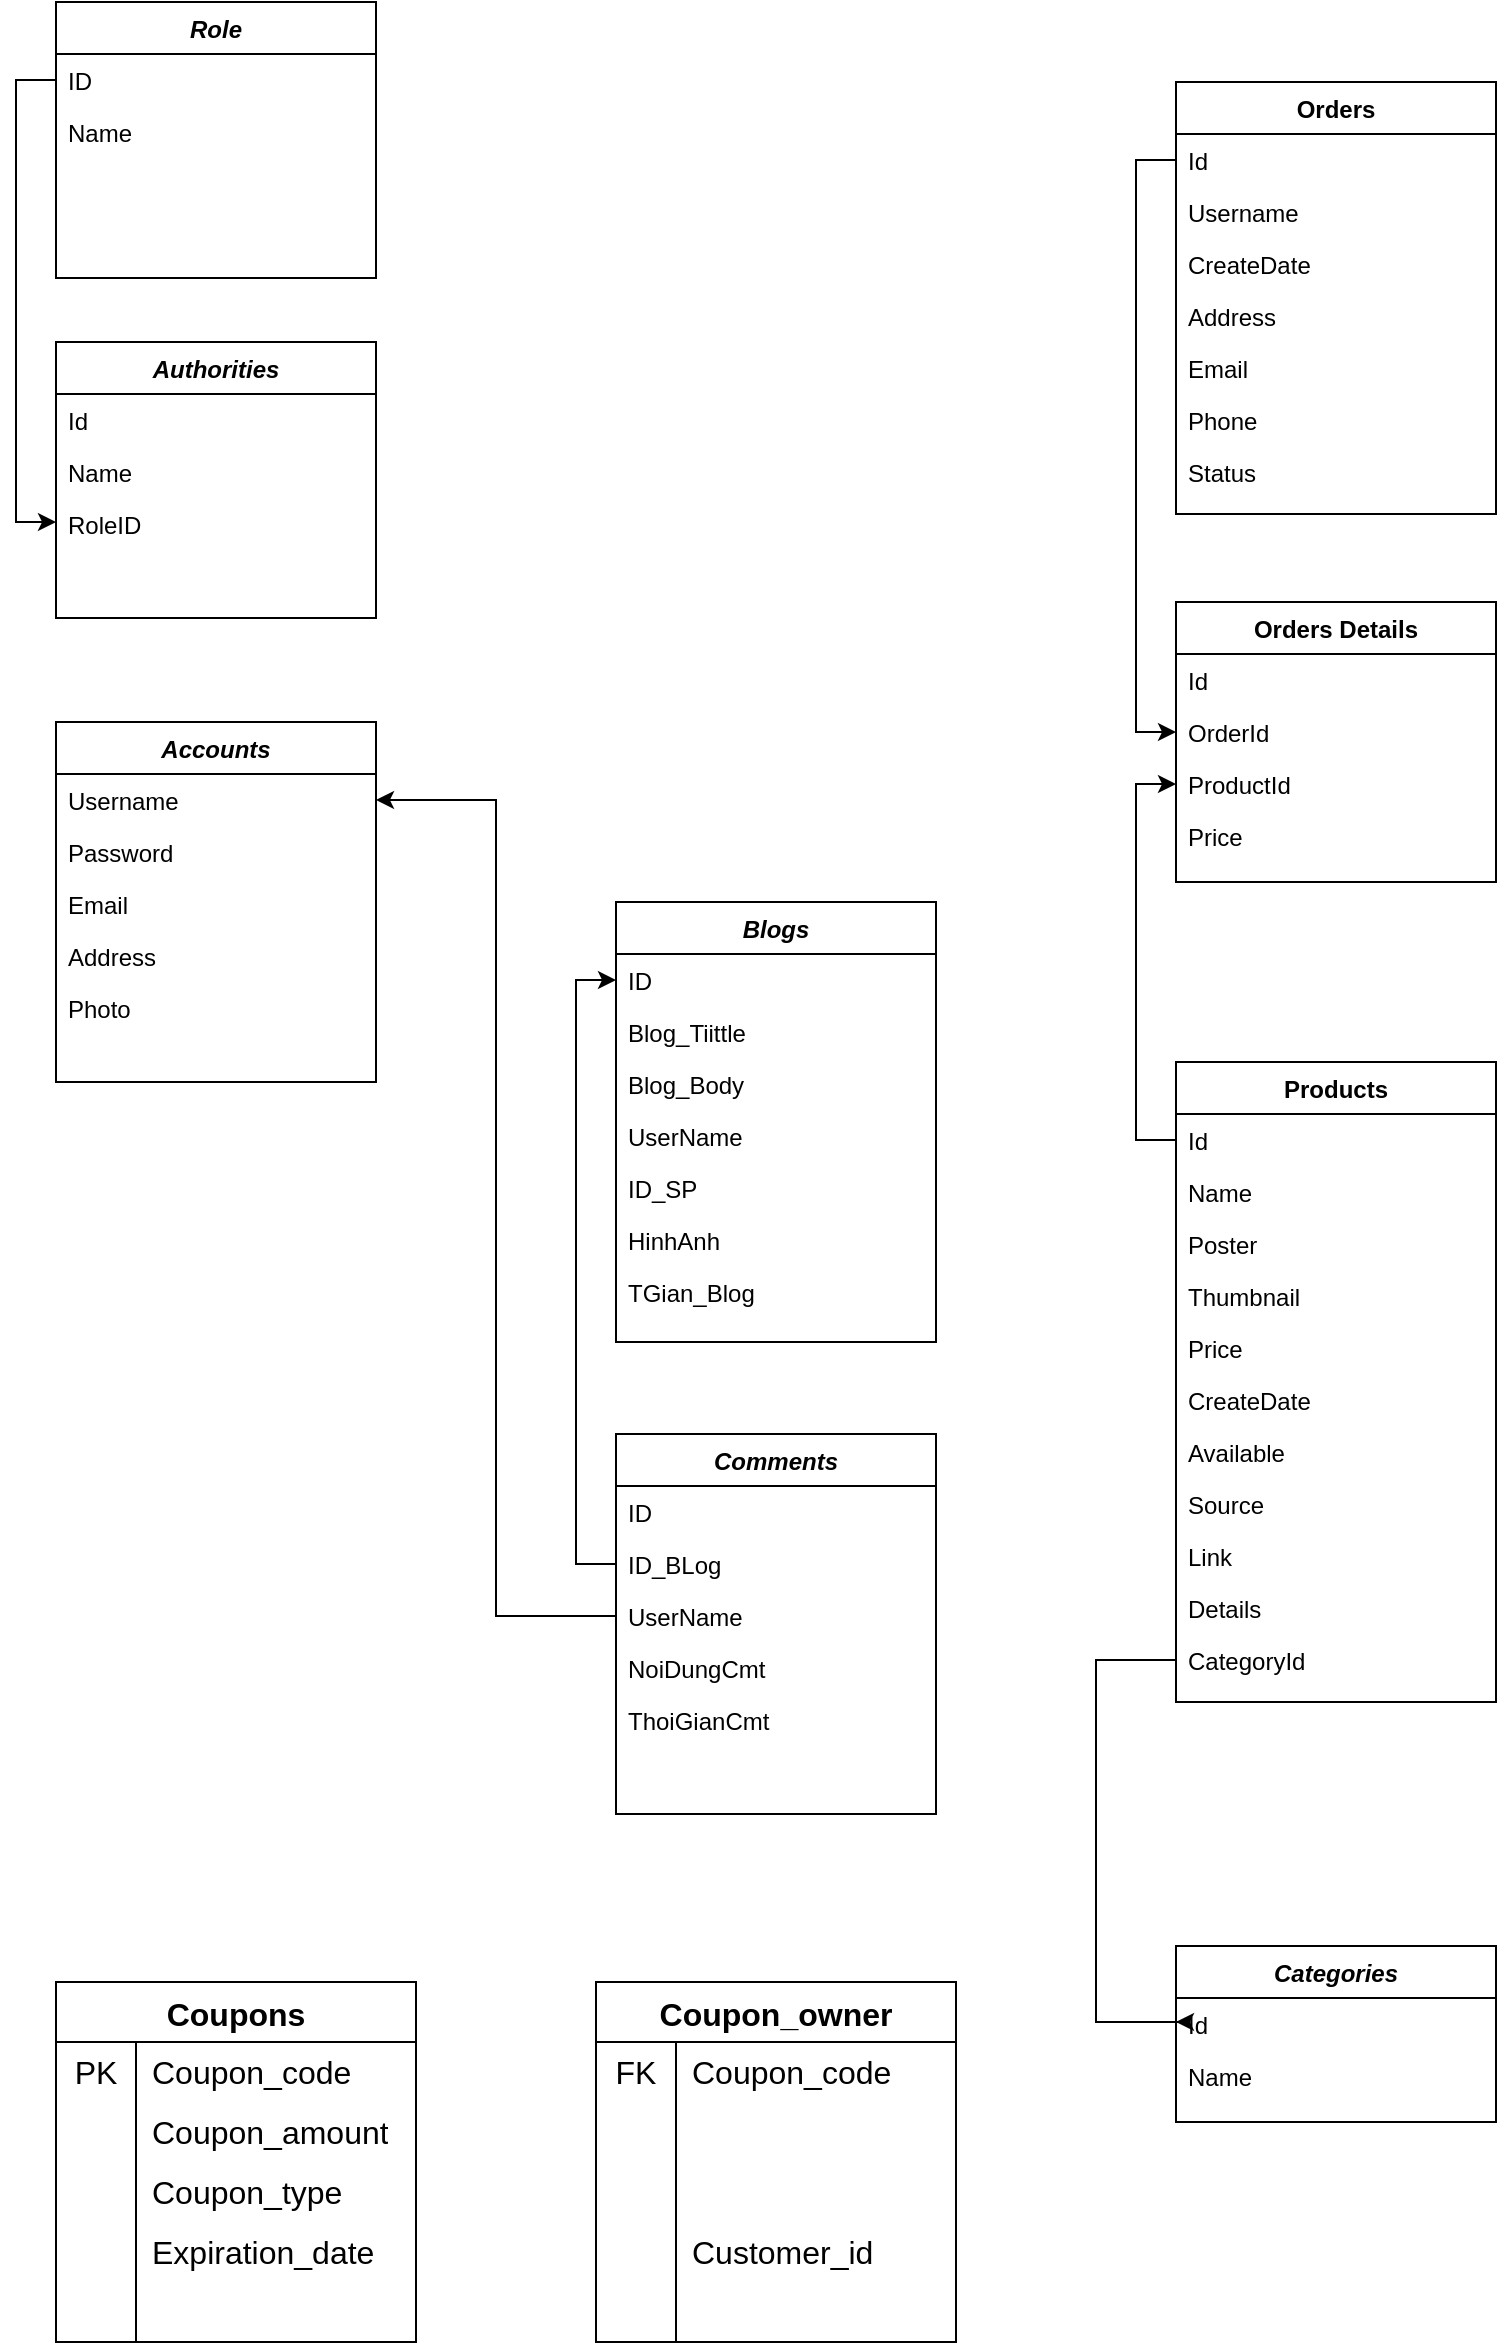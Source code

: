 <mxfile version="21.2.7" type="github">
  <diagram id="C5RBs43oDa-KdzZeNtuy" name="Page-1">
    <mxGraphModel dx="1647" dy="2064" grid="1" gridSize="10" guides="1" tooltips="1" connect="1" arrows="1" fold="1" page="1" pageScale="1" pageWidth="827" pageHeight="1169" math="0" shadow="0">
      <root>
        <mxCell id="WIyWlLk6GJQsqaUBKTNV-0" />
        <mxCell id="WIyWlLk6GJQsqaUBKTNV-1" parent="WIyWlLk6GJQsqaUBKTNV-0" />
        <mxCell id="zkfFHV4jXpPFQw0GAbJ--0" value="Accounts" style="swimlane;fontStyle=3;align=center;verticalAlign=top;childLayout=stackLayout;horizontal=1;startSize=26;horizontalStack=0;resizeParent=1;resizeLast=0;collapsible=1;marginBottom=0;rounded=0;shadow=0;strokeWidth=1;movable=1;resizable=1;rotatable=1;deletable=1;editable=1;locked=0;connectable=1;" parent="WIyWlLk6GJQsqaUBKTNV-1" vertex="1">
          <mxGeometry x="110" y="-60" width="160" height="180" as="geometry">
            <mxRectangle x="230" y="140" width="160" height="26" as="alternateBounds" />
          </mxGeometry>
        </mxCell>
        <mxCell id="zkfFHV4jXpPFQw0GAbJ--1" value="Username" style="text;align=left;verticalAlign=top;spacingLeft=4;spacingRight=4;overflow=hidden;rotatable=1;points=[[0,0.5],[1,0.5]];portConstraint=eastwest;movable=1;resizable=1;deletable=1;editable=1;locked=0;connectable=1;" parent="zkfFHV4jXpPFQw0GAbJ--0" vertex="1">
          <mxGeometry y="26" width="160" height="26" as="geometry" />
        </mxCell>
        <mxCell id="zkfFHV4jXpPFQw0GAbJ--2" value="Password" style="text;align=left;verticalAlign=top;spacingLeft=4;spacingRight=4;overflow=hidden;rotatable=1;points=[[0,0.5],[1,0.5]];portConstraint=eastwest;rounded=0;shadow=0;html=0;movable=1;resizable=1;deletable=1;editable=1;locked=0;connectable=1;" parent="zkfFHV4jXpPFQw0GAbJ--0" vertex="1">
          <mxGeometry y="52" width="160" height="26" as="geometry" />
        </mxCell>
        <mxCell id="zkfFHV4jXpPFQw0GAbJ--3" value="Email" style="text;align=left;verticalAlign=top;spacingLeft=4;spacingRight=4;overflow=hidden;rotatable=1;points=[[0,0.5],[1,0.5]];portConstraint=eastwest;rounded=0;shadow=0;html=0;movable=1;resizable=1;deletable=1;editable=1;locked=0;connectable=1;" parent="zkfFHV4jXpPFQw0GAbJ--0" vertex="1">
          <mxGeometry y="78" width="160" height="26" as="geometry" />
        </mxCell>
        <mxCell id="4pkR6PHwYzPUVLJLUque-9" value="Address" style="text;align=left;verticalAlign=top;spacingLeft=4;spacingRight=4;overflow=hidden;rotatable=1;points=[[0,0.5],[1,0.5]];portConstraint=eastwest;rounded=0;shadow=0;html=0;movable=1;resizable=1;deletable=1;editable=1;locked=0;connectable=1;" parent="zkfFHV4jXpPFQw0GAbJ--0" vertex="1">
          <mxGeometry y="104" width="160" height="26" as="geometry" />
        </mxCell>
        <mxCell id="4pkR6PHwYzPUVLJLUque-10" value="Photo" style="text;align=left;verticalAlign=top;spacingLeft=4;spacingRight=4;overflow=hidden;rotatable=1;points=[[0,0.5],[1,0.5]];portConstraint=eastwest;rounded=0;shadow=0;html=0;movable=1;resizable=1;deletable=1;editable=1;locked=0;connectable=1;" parent="zkfFHV4jXpPFQw0GAbJ--0" vertex="1">
          <mxGeometry y="130" width="160" height="26" as="geometry" />
        </mxCell>
        <mxCell id="zkfFHV4jXpPFQw0GAbJ--17" value="Products" style="swimlane;fontStyle=1;align=center;verticalAlign=top;childLayout=stackLayout;horizontal=1;startSize=26;horizontalStack=0;resizeParent=1;resizeLast=0;collapsible=1;marginBottom=0;rounded=0;shadow=0;strokeWidth=1;" parent="WIyWlLk6GJQsqaUBKTNV-1" vertex="1">
          <mxGeometry x="670" y="110" width="160" height="320" as="geometry">
            <mxRectangle x="550" y="140" width="160" height="26" as="alternateBounds" />
          </mxGeometry>
        </mxCell>
        <mxCell id="zkfFHV4jXpPFQw0GAbJ--18" value="Id" style="text;align=left;verticalAlign=top;spacingLeft=4;spacingRight=4;overflow=hidden;rotatable=0;points=[[0,0.5],[1,0.5]];portConstraint=eastwest;" parent="zkfFHV4jXpPFQw0GAbJ--17" vertex="1">
          <mxGeometry y="26" width="160" height="26" as="geometry" />
        </mxCell>
        <mxCell id="zkfFHV4jXpPFQw0GAbJ--19" value="Name" style="text;align=left;verticalAlign=top;spacingLeft=4;spacingRight=4;overflow=hidden;rotatable=0;points=[[0,0.5],[1,0.5]];portConstraint=eastwest;rounded=0;shadow=0;html=0;" parent="zkfFHV4jXpPFQw0GAbJ--17" vertex="1">
          <mxGeometry y="52" width="160" height="26" as="geometry" />
        </mxCell>
        <mxCell id="zkfFHV4jXpPFQw0GAbJ--20" value="Poster" style="text;align=left;verticalAlign=top;spacingLeft=4;spacingRight=4;overflow=hidden;rotatable=0;points=[[0,0.5],[1,0.5]];portConstraint=eastwest;rounded=0;shadow=0;html=0;" parent="zkfFHV4jXpPFQw0GAbJ--17" vertex="1">
          <mxGeometry y="78" width="160" height="26" as="geometry" />
        </mxCell>
        <mxCell id="zkfFHV4jXpPFQw0GAbJ--21" value="Thumbnail" style="text;align=left;verticalAlign=top;spacingLeft=4;spacingRight=4;overflow=hidden;rotatable=0;points=[[0,0.5],[1,0.5]];portConstraint=eastwest;rounded=0;shadow=0;html=0;" parent="zkfFHV4jXpPFQw0GAbJ--17" vertex="1">
          <mxGeometry y="104" width="160" height="26" as="geometry" />
        </mxCell>
        <mxCell id="zkfFHV4jXpPFQw0GAbJ--22" value="Price" style="text;align=left;verticalAlign=top;spacingLeft=4;spacingRight=4;overflow=hidden;rotatable=0;points=[[0,0.5],[1,0.5]];portConstraint=eastwest;rounded=0;shadow=0;html=0;" parent="zkfFHV4jXpPFQw0GAbJ--17" vertex="1">
          <mxGeometry y="130" width="160" height="26" as="geometry" />
        </mxCell>
        <mxCell id="zkfFHV4jXpPFQw0GAbJ--24" value="CreateDate" style="text;align=left;verticalAlign=top;spacingLeft=4;spacingRight=4;overflow=hidden;rotatable=0;points=[[0,0.5],[1,0.5]];portConstraint=eastwest;" parent="zkfFHV4jXpPFQw0GAbJ--17" vertex="1">
          <mxGeometry y="156" width="160" height="26" as="geometry" />
        </mxCell>
        <mxCell id="zkfFHV4jXpPFQw0GAbJ--25" value="Available" style="text;align=left;verticalAlign=top;spacingLeft=4;spacingRight=4;overflow=hidden;rotatable=0;points=[[0,0.5],[1,0.5]];portConstraint=eastwest;" parent="zkfFHV4jXpPFQw0GAbJ--17" vertex="1">
          <mxGeometry y="182" width="160" height="26" as="geometry" />
        </mxCell>
        <mxCell id="aVzjEf7EWNkJV3z9Z11q-0" value="Source" style="text;align=left;verticalAlign=top;spacingLeft=4;spacingRight=4;overflow=hidden;rotatable=0;points=[[0,0.5],[1,0.5]];portConstraint=eastwest;" parent="zkfFHV4jXpPFQw0GAbJ--17" vertex="1">
          <mxGeometry y="208" width="160" height="26" as="geometry" />
        </mxCell>
        <mxCell id="aVzjEf7EWNkJV3z9Z11q-2" value="Link" style="text;align=left;verticalAlign=top;spacingLeft=4;spacingRight=4;overflow=hidden;rotatable=0;points=[[0,0.5],[1,0.5]];portConstraint=eastwest;" parent="zkfFHV4jXpPFQw0GAbJ--17" vertex="1">
          <mxGeometry y="234" width="160" height="26" as="geometry" />
        </mxCell>
        <mxCell id="aVzjEf7EWNkJV3z9Z11q-3" value="Details" style="text;align=left;verticalAlign=top;spacingLeft=4;spacingRight=4;overflow=hidden;rotatable=0;points=[[0,0.5],[1,0.5]];portConstraint=eastwest;" parent="zkfFHV4jXpPFQw0GAbJ--17" vertex="1">
          <mxGeometry y="260" width="160" height="26" as="geometry" />
        </mxCell>
        <mxCell id="aVzjEf7EWNkJV3z9Z11q-4" value="CategoryId" style="text;align=left;verticalAlign=top;spacingLeft=4;spacingRight=4;overflow=hidden;rotatable=0;points=[[0,0.5],[1,0.5]];portConstraint=eastwest;" parent="zkfFHV4jXpPFQw0GAbJ--17" vertex="1">
          <mxGeometry y="286" width="160" height="26" as="geometry" />
        </mxCell>
        <mxCell id="PvEXna2117vxzYuf4dfW-0" value="Orders" style="swimlane;fontStyle=1;align=center;verticalAlign=top;childLayout=stackLayout;horizontal=1;startSize=26;horizontalStack=0;resizeParent=1;resizeLast=0;collapsible=1;marginBottom=0;rounded=0;shadow=0;strokeWidth=1;" parent="WIyWlLk6GJQsqaUBKTNV-1" vertex="1">
          <mxGeometry x="670" y="-380" width="160" height="216" as="geometry">
            <mxRectangle x="550" y="140" width="160" height="26" as="alternateBounds" />
          </mxGeometry>
        </mxCell>
        <mxCell id="PvEXna2117vxzYuf4dfW-1" value="Id" style="text;align=left;verticalAlign=top;spacingLeft=4;spacingRight=4;overflow=hidden;rotatable=0;points=[[0,0.5],[1,0.5]];portConstraint=eastwest;" parent="PvEXna2117vxzYuf4dfW-0" vertex="1">
          <mxGeometry y="26" width="160" height="26" as="geometry" />
        </mxCell>
        <mxCell id="PvEXna2117vxzYuf4dfW-2" value="Username" style="text;align=left;verticalAlign=top;spacingLeft=4;spacingRight=4;overflow=hidden;rotatable=0;points=[[0,0.5],[1,0.5]];portConstraint=eastwest;rounded=0;shadow=0;html=0;" parent="PvEXna2117vxzYuf4dfW-0" vertex="1">
          <mxGeometry y="52" width="160" height="26" as="geometry" />
        </mxCell>
        <mxCell id="PvEXna2117vxzYuf4dfW-3" value="CreateDate" style="text;align=left;verticalAlign=top;spacingLeft=4;spacingRight=4;overflow=hidden;rotatable=0;points=[[0,0.5],[1,0.5]];portConstraint=eastwest;rounded=0;shadow=0;html=0;" parent="PvEXna2117vxzYuf4dfW-0" vertex="1">
          <mxGeometry y="78" width="160" height="26" as="geometry" />
        </mxCell>
        <mxCell id="PvEXna2117vxzYuf4dfW-4" value="Address" style="text;align=left;verticalAlign=top;spacingLeft=4;spacingRight=4;overflow=hidden;rotatable=0;points=[[0,0.5],[1,0.5]];portConstraint=eastwest;rounded=0;shadow=0;html=0;" parent="PvEXna2117vxzYuf4dfW-0" vertex="1">
          <mxGeometry y="104" width="160" height="26" as="geometry" />
        </mxCell>
        <mxCell id="PvEXna2117vxzYuf4dfW-5" value="Email" style="text;align=left;verticalAlign=top;spacingLeft=4;spacingRight=4;overflow=hidden;rotatable=0;points=[[0,0.5],[1,0.5]];portConstraint=eastwest;rounded=0;shadow=0;html=0;" parent="PvEXna2117vxzYuf4dfW-0" vertex="1">
          <mxGeometry y="130" width="160" height="26" as="geometry" />
        </mxCell>
        <mxCell id="PvEXna2117vxzYuf4dfW-7" value="Phone" style="text;align=left;verticalAlign=top;spacingLeft=4;spacingRight=4;overflow=hidden;rotatable=0;points=[[0,0.5],[1,0.5]];portConstraint=eastwest;" parent="PvEXna2117vxzYuf4dfW-0" vertex="1">
          <mxGeometry y="156" width="160" height="26" as="geometry" />
        </mxCell>
        <mxCell id="PvEXna2117vxzYuf4dfW-8" value="Status" style="text;align=left;verticalAlign=top;spacingLeft=4;spacingRight=4;overflow=hidden;rotatable=0;points=[[0,0.5],[1,0.5]];portConstraint=eastwest;" parent="PvEXna2117vxzYuf4dfW-0" vertex="1">
          <mxGeometry y="182" width="160" height="26" as="geometry" />
        </mxCell>
        <mxCell id="PvEXna2117vxzYuf4dfW-9" value="Orders Details" style="swimlane;fontStyle=1;align=center;verticalAlign=top;childLayout=stackLayout;horizontal=1;startSize=26;horizontalStack=0;resizeParent=1;resizeLast=0;collapsible=1;marginBottom=0;rounded=0;shadow=0;strokeWidth=1;" parent="WIyWlLk6GJQsqaUBKTNV-1" vertex="1">
          <mxGeometry x="670" y="-120" width="160" height="140" as="geometry">
            <mxRectangle x="550" y="140" width="160" height="26" as="alternateBounds" />
          </mxGeometry>
        </mxCell>
        <mxCell id="PvEXna2117vxzYuf4dfW-10" value="Id" style="text;align=left;verticalAlign=top;spacingLeft=4;spacingRight=4;overflow=hidden;rotatable=0;points=[[0,0.5],[1,0.5]];portConstraint=eastwest;" parent="PvEXna2117vxzYuf4dfW-9" vertex="1">
          <mxGeometry y="26" width="160" height="26" as="geometry" />
        </mxCell>
        <mxCell id="PvEXna2117vxzYuf4dfW-11" value="OrderId" style="text;align=left;verticalAlign=top;spacingLeft=4;spacingRight=4;overflow=hidden;rotatable=0;points=[[0,0.5],[1,0.5]];portConstraint=eastwest;rounded=0;shadow=0;html=0;" parent="PvEXna2117vxzYuf4dfW-9" vertex="1">
          <mxGeometry y="52" width="160" height="26" as="geometry" />
        </mxCell>
        <mxCell id="PvEXna2117vxzYuf4dfW-12" value="ProductId" style="text;align=left;verticalAlign=top;spacingLeft=4;spacingRight=4;overflow=hidden;rotatable=0;points=[[0,0.5],[1,0.5]];portConstraint=eastwest;rounded=0;shadow=0;html=0;" parent="PvEXna2117vxzYuf4dfW-9" vertex="1">
          <mxGeometry y="78" width="160" height="26" as="geometry" />
        </mxCell>
        <mxCell id="PvEXna2117vxzYuf4dfW-13" value="Price" style="text;align=left;verticalAlign=top;spacingLeft=4;spacingRight=4;overflow=hidden;rotatable=0;points=[[0,0.5],[1,0.5]];portConstraint=eastwest;rounded=0;shadow=0;html=0;" parent="PvEXna2117vxzYuf4dfW-9" vertex="1">
          <mxGeometry y="104" width="160" height="26" as="geometry" />
        </mxCell>
        <mxCell id="PvEXna2117vxzYuf4dfW-18" value="Authorities" style="swimlane;fontStyle=3;align=center;verticalAlign=top;childLayout=stackLayout;horizontal=1;startSize=26;horizontalStack=0;resizeParent=1;resizeLast=0;collapsible=1;marginBottom=0;rounded=0;shadow=0;strokeWidth=1;movable=0;resizable=0;rotatable=0;deletable=0;editable=0;locked=1;connectable=0;" parent="WIyWlLk6GJQsqaUBKTNV-1" vertex="1">
          <mxGeometry x="110" y="-250" width="160" height="138" as="geometry">
            <mxRectangle x="230" y="140" width="160" height="26" as="alternateBounds" />
          </mxGeometry>
        </mxCell>
        <mxCell id="PvEXna2117vxzYuf4dfW-20" value="Id" style="text;align=left;verticalAlign=top;spacingLeft=4;spacingRight=4;overflow=hidden;rotatable=0;points=[[0,0.5],[1,0.5]];portConstraint=eastwest;rounded=0;shadow=0;html=0;movable=0;resizable=0;deletable=0;editable=0;locked=1;connectable=0;" parent="PvEXna2117vxzYuf4dfW-18" vertex="1">
          <mxGeometry y="26" width="160" height="26" as="geometry" />
        </mxCell>
        <mxCell id="PvEXna2117vxzYuf4dfW-19" value="Name" style="text;align=left;verticalAlign=top;spacingLeft=4;spacingRight=4;overflow=hidden;rotatable=0;points=[[0,0.5],[1,0.5]];portConstraint=eastwest;movable=0;resizable=0;deletable=0;editable=0;locked=1;connectable=0;" parent="PvEXna2117vxzYuf4dfW-18" vertex="1">
          <mxGeometry y="52" width="160" height="26" as="geometry" />
        </mxCell>
        <mxCell id="PvEXna2117vxzYuf4dfW-21" value="RoleID" style="text;align=left;verticalAlign=top;spacingLeft=4;spacingRight=4;overflow=hidden;rotatable=0;points=[[0,0.5],[1,0.5]];portConstraint=eastwest;rounded=0;shadow=0;html=0;movable=0;resizable=0;deletable=0;editable=0;locked=1;connectable=0;" parent="PvEXna2117vxzYuf4dfW-18" vertex="1">
          <mxGeometry y="78" width="160" height="26" as="geometry" />
        </mxCell>
        <mxCell id="PvEXna2117vxzYuf4dfW-24" value="Role" style="swimlane;fontStyle=3;align=center;verticalAlign=top;childLayout=stackLayout;horizontal=1;startSize=26;horizontalStack=0;resizeParent=1;resizeLast=0;collapsible=1;marginBottom=0;rounded=0;shadow=0;strokeWidth=1;" parent="WIyWlLk6GJQsqaUBKTNV-1" vertex="1">
          <mxGeometry x="110" y="-420" width="160" height="138" as="geometry">
            <mxRectangle x="230" y="140" width="160" height="26" as="alternateBounds" />
          </mxGeometry>
        </mxCell>
        <mxCell id="4pkR6PHwYzPUVLJLUque-20" style="edgeStyle=orthogonalEdgeStyle;rounded=0;orthogonalLoop=1;jettySize=auto;html=1;" edge="1" parent="PvEXna2117vxzYuf4dfW-24" source="PvEXna2117vxzYuf4dfW-26">
          <mxGeometry relative="1" as="geometry">
            <mxPoint y="260" as="targetPoint" />
            <Array as="points">
              <mxPoint x="-20" y="39" />
              <mxPoint x="-20" y="260" />
            </Array>
          </mxGeometry>
        </mxCell>
        <mxCell id="PvEXna2117vxzYuf4dfW-26" value="ID" style="text;align=left;verticalAlign=top;spacingLeft=4;spacingRight=4;overflow=hidden;rotatable=0;points=[[0,0.5],[1,0.5]];portConstraint=eastwest;rounded=0;shadow=0;html=0;" parent="PvEXna2117vxzYuf4dfW-24" vertex="1">
          <mxGeometry y="26" width="160" height="26" as="geometry" />
        </mxCell>
        <mxCell id="PvEXna2117vxzYuf4dfW-25" value="Name" style="text;align=left;verticalAlign=top;spacingLeft=4;spacingRight=4;overflow=hidden;rotatable=0;points=[[0,0.5],[1,0.5]];portConstraint=eastwest;" parent="PvEXna2117vxzYuf4dfW-24" vertex="1">
          <mxGeometry y="52" width="160" height="26" as="geometry" />
        </mxCell>
        <mxCell id="PvEXna2117vxzYuf4dfW-30" value="Categories" style="swimlane;fontStyle=3;align=center;verticalAlign=top;childLayout=stackLayout;horizontal=1;startSize=26;horizontalStack=0;resizeParent=1;resizeLast=0;collapsible=1;marginBottom=0;rounded=0;shadow=0;strokeWidth=1;" parent="WIyWlLk6GJQsqaUBKTNV-1" vertex="1">
          <mxGeometry x="670" y="552" width="160" height="88" as="geometry">
            <mxRectangle x="230" y="140" width="160" height="26" as="alternateBounds" />
          </mxGeometry>
        </mxCell>
        <mxCell id="PvEXna2117vxzYuf4dfW-31" value="Id" style="text;align=left;verticalAlign=top;spacingLeft=4;spacingRight=4;overflow=hidden;rotatable=0;points=[[0,0.5],[1,0.5]];portConstraint=eastwest;" parent="PvEXna2117vxzYuf4dfW-30" vertex="1">
          <mxGeometry y="26" width="160" height="26" as="geometry" />
        </mxCell>
        <mxCell id="PvEXna2117vxzYuf4dfW-32" value="Name" style="text;align=left;verticalAlign=top;spacingLeft=4;spacingRight=4;overflow=hidden;rotatable=0;points=[[0,0.5],[1,0.5]];portConstraint=eastwest;rounded=0;shadow=0;html=0;" parent="PvEXna2117vxzYuf4dfW-30" vertex="1">
          <mxGeometry y="52" width="160" height="26" as="geometry" />
        </mxCell>
        <mxCell id="PvEXna2117vxzYuf4dfW-34" value="Blogs" style="swimlane;fontStyle=3;align=center;verticalAlign=top;childLayout=stackLayout;horizontal=1;startSize=26;horizontalStack=0;resizeParent=1;resizeLast=0;collapsible=1;marginBottom=0;rounded=0;shadow=0;strokeWidth=1;" parent="WIyWlLk6GJQsqaUBKTNV-1" vertex="1">
          <mxGeometry x="390" y="30" width="160" height="220" as="geometry">
            <mxRectangle x="230" y="140" width="160" height="26" as="alternateBounds" />
          </mxGeometry>
        </mxCell>
        <mxCell id="PvEXna2117vxzYuf4dfW-35" value="ID" style="text;align=left;verticalAlign=top;spacingLeft=4;spacingRight=4;overflow=hidden;rotatable=0;points=[[0,0.5],[1,0.5]];portConstraint=eastwest;" parent="PvEXna2117vxzYuf4dfW-34" vertex="1">
          <mxGeometry y="26" width="160" height="26" as="geometry" />
        </mxCell>
        <mxCell id="PvEXna2117vxzYuf4dfW-36" value="Blog_Tiittle" style="text;align=left;verticalAlign=top;spacingLeft=4;spacingRight=4;overflow=hidden;rotatable=0;points=[[0,0.5],[1,0.5]];portConstraint=eastwest;rounded=0;shadow=0;html=0;" parent="PvEXna2117vxzYuf4dfW-34" vertex="1">
          <mxGeometry y="52" width="160" height="26" as="geometry" />
        </mxCell>
        <mxCell id="PvEXna2117vxzYuf4dfW-37" value="Blog_Body&#xa;" style="text;align=left;verticalAlign=top;spacingLeft=4;spacingRight=4;overflow=hidden;rotatable=0;points=[[0,0.5],[1,0.5]];portConstraint=eastwest;rounded=0;shadow=0;html=0;" parent="PvEXna2117vxzYuf4dfW-34" vertex="1">
          <mxGeometry y="78" width="160" height="26" as="geometry" />
        </mxCell>
        <mxCell id="4pkR6PHwYzPUVLJLUque-0" value="UserName" style="text;align=left;verticalAlign=top;spacingLeft=4;spacingRight=4;overflow=hidden;rotatable=0;points=[[0,0.5],[1,0.5]];portConstraint=eastwest;rounded=0;shadow=0;html=0;" parent="PvEXna2117vxzYuf4dfW-34" vertex="1">
          <mxGeometry y="104" width="160" height="26" as="geometry" />
        </mxCell>
        <mxCell id="4pkR6PHwYzPUVLJLUque-1" value="ID_SP" style="text;align=left;verticalAlign=top;spacingLeft=4;spacingRight=4;overflow=hidden;rotatable=0;points=[[0,0.5],[1,0.5]];portConstraint=eastwest;rounded=0;shadow=0;html=0;" parent="PvEXna2117vxzYuf4dfW-34" vertex="1">
          <mxGeometry y="130" width="160" height="26" as="geometry" />
        </mxCell>
        <mxCell id="4pkR6PHwYzPUVLJLUque-2" value="HinhAnh" style="text;align=left;verticalAlign=top;spacingLeft=4;spacingRight=4;overflow=hidden;rotatable=0;points=[[0,0.5],[1,0.5]];portConstraint=eastwest;rounded=0;shadow=0;html=0;" parent="PvEXna2117vxzYuf4dfW-34" vertex="1">
          <mxGeometry y="156" width="160" height="26" as="geometry" />
        </mxCell>
        <mxCell id="4pkR6PHwYzPUVLJLUque-3" value="TGian_Blog" style="text;align=left;verticalAlign=top;spacingLeft=4;spacingRight=4;overflow=hidden;rotatable=0;points=[[0,0.5],[1,0.5]];portConstraint=eastwest;rounded=0;shadow=0;html=0;" parent="PvEXna2117vxzYuf4dfW-34" vertex="1">
          <mxGeometry y="182" width="160" height="26" as="geometry" />
        </mxCell>
        <mxCell id="PvEXna2117vxzYuf4dfW-38" value="Comments" style="swimlane;fontStyle=3;align=center;verticalAlign=top;childLayout=stackLayout;horizontal=1;startSize=26;horizontalStack=0;resizeParent=1;resizeLast=0;collapsible=1;marginBottom=0;rounded=0;shadow=0;strokeWidth=1;" parent="WIyWlLk6GJQsqaUBKTNV-1" vertex="1">
          <mxGeometry x="390" y="296" width="160" height="190" as="geometry">
            <mxRectangle x="230" y="140" width="160" height="26" as="alternateBounds" />
          </mxGeometry>
        </mxCell>
        <mxCell id="4pkR6PHwYzPUVLJLUque-4" value="ID" style="text;align=left;verticalAlign=top;spacingLeft=4;spacingRight=4;overflow=hidden;rotatable=0;points=[[0,0.5],[1,0.5]];portConstraint=eastwest;" parent="PvEXna2117vxzYuf4dfW-38" vertex="1">
          <mxGeometry y="26" width="160" height="26" as="geometry" />
        </mxCell>
        <mxCell id="PvEXna2117vxzYuf4dfW-41" value="ID_BLog" style="text;align=left;verticalAlign=top;spacingLeft=4;spacingRight=4;overflow=hidden;rotatable=0;points=[[0,0.5],[1,0.5]];portConstraint=eastwest;rounded=0;shadow=0;html=0;" parent="PvEXna2117vxzYuf4dfW-38" vertex="1">
          <mxGeometry y="52" width="160" height="26" as="geometry" />
        </mxCell>
        <mxCell id="4pkR6PHwYzPUVLJLUque-5" value="UserName" style="text;align=left;verticalAlign=top;spacingLeft=4;spacingRight=4;overflow=hidden;rotatable=0;points=[[0,0.5],[1,0.5]];portConstraint=eastwest;rounded=0;shadow=0;html=0;" parent="PvEXna2117vxzYuf4dfW-38" vertex="1">
          <mxGeometry y="78" width="160" height="26" as="geometry" />
        </mxCell>
        <mxCell id="4pkR6PHwYzPUVLJLUque-6" value="NoiDungCmt" style="text;align=left;verticalAlign=top;spacingLeft=4;spacingRight=4;overflow=hidden;rotatable=0;points=[[0,0.5],[1,0.5]];portConstraint=eastwest;" parent="PvEXna2117vxzYuf4dfW-38" vertex="1">
          <mxGeometry y="104" width="160" height="26" as="geometry" />
        </mxCell>
        <mxCell id="4pkR6PHwYzPUVLJLUque-7" value="ThoiGianCmt" style="text;align=left;verticalAlign=top;spacingLeft=4;spacingRight=4;overflow=hidden;rotatable=0;points=[[0,0.5],[1,0.5]];portConstraint=eastwest;" parent="PvEXna2117vxzYuf4dfW-38" vertex="1">
          <mxGeometry y="130" width="160" height="26" as="geometry" />
        </mxCell>
        <mxCell id="PvEXna2117vxzYuf4dfW-55" value="Coupons" style="shape=table;startSize=30;container=1;collapsible=0;childLayout=tableLayout;fixedRows=1;rowLines=0;fontStyle=1;strokeColor=default;fontSize=16;" parent="WIyWlLk6GJQsqaUBKTNV-1" vertex="1">
          <mxGeometry x="110" y="570" width="180" height="180" as="geometry" />
        </mxCell>
        <mxCell id="PvEXna2117vxzYuf4dfW-56" value="" style="shape=tableRow;horizontal=0;startSize=0;swimlaneHead=0;swimlaneBody=0;top=0;left=0;bottom=0;right=0;collapsible=0;dropTarget=0;fillColor=none;points=[[0,0.5],[1,0.5]];portConstraint=eastwest;strokeColor=inherit;fontSize=16;" parent="PvEXna2117vxzYuf4dfW-55" vertex="1">
          <mxGeometry y="30" width="180" height="30" as="geometry" />
        </mxCell>
        <mxCell id="PvEXna2117vxzYuf4dfW-57" value="PK" style="shape=partialRectangle;html=1;whiteSpace=wrap;connectable=0;fillColor=none;top=0;left=0;bottom=0;right=0;overflow=hidden;pointerEvents=1;strokeColor=inherit;fontSize=16;" parent="PvEXna2117vxzYuf4dfW-56" vertex="1">
          <mxGeometry width="40" height="30" as="geometry">
            <mxRectangle width="40" height="30" as="alternateBounds" />
          </mxGeometry>
        </mxCell>
        <mxCell id="PvEXna2117vxzYuf4dfW-58" value="Coupon_code" style="shape=partialRectangle;html=1;whiteSpace=wrap;connectable=0;fillColor=none;top=0;left=0;bottom=0;right=0;align=left;spacingLeft=6;overflow=hidden;strokeColor=inherit;fontSize=16;" parent="PvEXna2117vxzYuf4dfW-56" vertex="1">
          <mxGeometry x="40" width="140" height="30" as="geometry">
            <mxRectangle width="140" height="30" as="alternateBounds" />
          </mxGeometry>
        </mxCell>
        <mxCell id="PvEXna2117vxzYuf4dfW-59" value="" style="shape=tableRow;horizontal=0;startSize=0;swimlaneHead=0;swimlaneBody=0;top=0;left=0;bottom=0;right=0;collapsible=0;dropTarget=0;fillColor=none;points=[[0,0.5],[1,0.5]];portConstraint=eastwest;strokeColor=inherit;fontSize=16;" parent="PvEXna2117vxzYuf4dfW-55" vertex="1">
          <mxGeometry y="60" width="180" height="30" as="geometry" />
        </mxCell>
        <mxCell id="PvEXna2117vxzYuf4dfW-60" value="" style="shape=partialRectangle;html=1;whiteSpace=wrap;connectable=0;fillColor=none;top=0;left=0;bottom=0;right=0;overflow=hidden;strokeColor=inherit;fontSize=16;" parent="PvEXna2117vxzYuf4dfW-59" vertex="1">
          <mxGeometry width="40" height="30" as="geometry">
            <mxRectangle width="40" height="30" as="alternateBounds" />
          </mxGeometry>
        </mxCell>
        <mxCell id="PvEXna2117vxzYuf4dfW-61" value="Coupon_amount" style="shape=partialRectangle;html=1;whiteSpace=wrap;connectable=0;fillColor=none;top=0;left=0;bottom=0;right=0;align=left;spacingLeft=6;overflow=hidden;strokeColor=inherit;fontSize=16;" parent="PvEXna2117vxzYuf4dfW-59" vertex="1">
          <mxGeometry x="40" width="140" height="30" as="geometry">
            <mxRectangle width="140" height="30" as="alternateBounds" />
          </mxGeometry>
        </mxCell>
        <mxCell id="PvEXna2117vxzYuf4dfW-62" value="" style="shape=tableRow;horizontal=0;startSize=0;swimlaneHead=0;swimlaneBody=0;top=0;left=0;bottom=0;right=0;collapsible=0;dropTarget=0;fillColor=none;points=[[0,0.5],[1,0.5]];portConstraint=eastwest;strokeColor=inherit;fontSize=16;" parent="PvEXna2117vxzYuf4dfW-55" vertex="1">
          <mxGeometry y="90" width="180" height="30" as="geometry" />
        </mxCell>
        <mxCell id="PvEXna2117vxzYuf4dfW-63" value="" style="shape=partialRectangle;html=1;whiteSpace=wrap;connectable=0;fillColor=none;top=0;left=0;bottom=0;right=0;overflow=hidden;strokeColor=inherit;fontSize=16;" parent="PvEXna2117vxzYuf4dfW-62" vertex="1">
          <mxGeometry width="40" height="30" as="geometry">
            <mxRectangle width="40" height="30" as="alternateBounds" />
          </mxGeometry>
        </mxCell>
        <mxCell id="PvEXna2117vxzYuf4dfW-64" value="Coupon_type" style="shape=partialRectangle;html=1;whiteSpace=wrap;connectable=0;fillColor=none;top=0;left=0;bottom=0;right=0;align=left;spacingLeft=6;overflow=hidden;strokeColor=inherit;fontSize=16;" parent="PvEXna2117vxzYuf4dfW-62" vertex="1">
          <mxGeometry x="40" width="140" height="30" as="geometry">
            <mxRectangle width="140" height="30" as="alternateBounds" />
          </mxGeometry>
        </mxCell>
        <mxCell id="PvEXna2117vxzYuf4dfW-65" value="" style="shape=tableRow;horizontal=0;startSize=0;swimlaneHead=0;swimlaneBody=0;top=0;left=0;bottom=0;right=0;collapsible=0;dropTarget=0;fillColor=none;points=[[0,0.5],[1,0.5]];portConstraint=eastwest;strokeColor=inherit;fontSize=16;" parent="PvEXna2117vxzYuf4dfW-55" vertex="1">
          <mxGeometry y="120" width="180" height="30" as="geometry" />
        </mxCell>
        <mxCell id="PvEXna2117vxzYuf4dfW-66" value="" style="shape=partialRectangle;html=1;whiteSpace=wrap;connectable=0;fillColor=none;top=0;left=0;bottom=0;right=0;overflow=hidden;strokeColor=inherit;fontSize=16;" parent="PvEXna2117vxzYuf4dfW-65" vertex="1">
          <mxGeometry width="40" height="30" as="geometry">
            <mxRectangle width="40" height="30" as="alternateBounds" />
          </mxGeometry>
        </mxCell>
        <mxCell id="PvEXna2117vxzYuf4dfW-67" value="Expiration_date" style="shape=partialRectangle;html=1;whiteSpace=wrap;connectable=0;fillColor=none;top=0;left=0;bottom=0;right=0;align=left;spacingLeft=6;overflow=hidden;strokeColor=inherit;fontSize=16;" parent="PvEXna2117vxzYuf4dfW-65" vertex="1">
          <mxGeometry x="40" width="140" height="30" as="geometry">
            <mxRectangle width="140" height="30" as="alternateBounds" />
          </mxGeometry>
        </mxCell>
        <mxCell id="PvEXna2117vxzYuf4dfW-68" value="" style="shape=tableRow;horizontal=0;startSize=0;swimlaneHead=0;swimlaneBody=0;top=0;left=0;bottom=0;right=0;collapsible=0;dropTarget=0;fillColor=none;points=[[0,0.5],[1,0.5]];portConstraint=eastwest;strokeColor=inherit;fontSize=16;" parent="PvEXna2117vxzYuf4dfW-55" vertex="1">
          <mxGeometry y="150" width="180" height="30" as="geometry" />
        </mxCell>
        <mxCell id="PvEXna2117vxzYuf4dfW-69" value="" style="shape=partialRectangle;html=1;whiteSpace=wrap;connectable=0;fillColor=none;top=0;left=0;bottom=0;right=0;overflow=hidden;strokeColor=inherit;fontSize=16;" parent="PvEXna2117vxzYuf4dfW-68" vertex="1">
          <mxGeometry width="40" height="30" as="geometry">
            <mxRectangle width="40" height="30" as="alternateBounds" />
          </mxGeometry>
        </mxCell>
        <mxCell id="PvEXna2117vxzYuf4dfW-70" value="" style="shape=partialRectangle;html=1;whiteSpace=wrap;connectable=0;fillColor=none;top=0;left=0;bottom=0;right=0;align=left;spacingLeft=6;overflow=hidden;strokeColor=inherit;fontSize=16;" parent="PvEXna2117vxzYuf4dfW-68" vertex="1">
          <mxGeometry x="40" width="140" height="30" as="geometry">
            <mxRectangle width="140" height="30" as="alternateBounds" />
          </mxGeometry>
        </mxCell>
        <mxCell id="PvEXna2117vxzYuf4dfW-71" value="Coupon_owner" style="shape=table;startSize=30;container=1;collapsible=0;childLayout=tableLayout;fixedRows=1;rowLines=0;fontStyle=1;strokeColor=default;fontSize=16;" parent="WIyWlLk6GJQsqaUBKTNV-1" vertex="1">
          <mxGeometry x="380" y="570" width="180" height="180" as="geometry" />
        </mxCell>
        <mxCell id="PvEXna2117vxzYuf4dfW-72" value="" style="shape=tableRow;horizontal=0;startSize=0;swimlaneHead=0;swimlaneBody=0;top=0;left=0;bottom=0;right=0;collapsible=0;dropTarget=0;fillColor=none;points=[[0,0.5],[1,0.5]];portConstraint=eastwest;strokeColor=inherit;fontSize=16;" parent="PvEXna2117vxzYuf4dfW-71" vertex="1">
          <mxGeometry y="30" width="180" height="30" as="geometry" />
        </mxCell>
        <mxCell id="PvEXna2117vxzYuf4dfW-73" value="FK" style="shape=partialRectangle;html=1;whiteSpace=wrap;connectable=0;fillColor=none;top=0;left=0;bottom=0;right=0;overflow=hidden;pointerEvents=1;strokeColor=inherit;fontSize=16;" parent="PvEXna2117vxzYuf4dfW-72" vertex="1">
          <mxGeometry width="40" height="30" as="geometry">
            <mxRectangle width="40" height="30" as="alternateBounds" />
          </mxGeometry>
        </mxCell>
        <mxCell id="PvEXna2117vxzYuf4dfW-74" value="Coupon_code" style="shape=partialRectangle;html=1;whiteSpace=wrap;connectable=0;fillColor=none;top=0;left=0;bottom=0;right=0;align=left;spacingLeft=6;overflow=hidden;strokeColor=inherit;fontSize=16;" parent="PvEXna2117vxzYuf4dfW-72" vertex="1">
          <mxGeometry x="40" width="140" height="30" as="geometry">
            <mxRectangle width="140" height="30" as="alternateBounds" />
          </mxGeometry>
        </mxCell>
        <mxCell id="PvEXna2117vxzYuf4dfW-75" value="" style="shape=tableRow;horizontal=0;startSize=0;swimlaneHead=0;swimlaneBody=0;top=0;left=0;bottom=0;right=0;collapsible=0;dropTarget=0;fillColor=none;points=[[0,0.5],[1,0.5]];portConstraint=eastwest;strokeColor=inherit;fontSize=16;" parent="PvEXna2117vxzYuf4dfW-71" vertex="1">
          <mxGeometry y="60" width="180" height="30" as="geometry" />
        </mxCell>
        <mxCell id="PvEXna2117vxzYuf4dfW-76" value="" style="shape=partialRectangle;html=1;whiteSpace=wrap;connectable=0;fillColor=none;top=0;left=0;bottom=0;right=0;overflow=hidden;strokeColor=inherit;fontSize=16;" parent="PvEXna2117vxzYuf4dfW-75" vertex="1">
          <mxGeometry width="40" height="30" as="geometry">
            <mxRectangle width="40" height="30" as="alternateBounds" />
          </mxGeometry>
        </mxCell>
        <mxCell id="PvEXna2117vxzYuf4dfW-77" value="" style="shape=partialRectangle;html=1;whiteSpace=wrap;connectable=0;fillColor=none;top=0;left=0;bottom=0;right=0;align=left;spacingLeft=6;overflow=hidden;strokeColor=inherit;fontSize=16;" parent="PvEXna2117vxzYuf4dfW-75" vertex="1">
          <mxGeometry x="40" width="140" height="30" as="geometry">
            <mxRectangle width="140" height="30" as="alternateBounds" />
          </mxGeometry>
        </mxCell>
        <mxCell id="PvEXna2117vxzYuf4dfW-78" value="" style="shape=tableRow;horizontal=0;startSize=0;swimlaneHead=0;swimlaneBody=0;top=0;left=0;bottom=0;right=0;collapsible=0;dropTarget=0;fillColor=none;points=[[0,0.5],[1,0.5]];portConstraint=eastwest;strokeColor=inherit;fontSize=16;" parent="PvEXna2117vxzYuf4dfW-71" vertex="1">
          <mxGeometry y="90" width="180" height="30" as="geometry" />
        </mxCell>
        <mxCell id="PvEXna2117vxzYuf4dfW-79" value="" style="shape=partialRectangle;html=1;whiteSpace=wrap;connectable=0;fillColor=none;top=0;left=0;bottom=0;right=0;overflow=hidden;strokeColor=inherit;fontSize=16;" parent="PvEXna2117vxzYuf4dfW-78" vertex="1">
          <mxGeometry width="40" height="30" as="geometry">
            <mxRectangle width="40" height="30" as="alternateBounds" />
          </mxGeometry>
        </mxCell>
        <mxCell id="PvEXna2117vxzYuf4dfW-80" value="" style="shape=partialRectangle;html=1;whiteSpace=wrap;connectable=0;fillColor=none;top=0;left=0;bottom=0;right=0;align=left;spacingLeft=6;overflow=hidden;strokeColor=inherit;fontSize=16;" parent="PvEXna2117vxzYuf4dfW-78" vertex="1">
          <mxGeometry x="40" width="140" height="30" as="geometry">
            <mxRectangle width="140" height="30" as="alternateBounds" />
          </mxGeometry>
        </mxCell>
        <mxCell id="PvEXna2117vxzYuf4dfW-81" value="" style="shape=tableRow;horizontal=0;startSize=0;swimlaneHead=0;swimlaneBody=0;top=0;left=0;bottom=0;right=0;collapsible=0;dropTarget=0;fillColor=none;points=[[0,0.5],[1,0.5]];portConstraint=eastwest;strokeColor=inherit;fontSize=16;" parent="PvEXna2117vxzYuf4dfW-71" vertex="1">
          <mxGeometry y="120" width="180" height="30" as="geometry" />
        </mxCell>
        <mxCell id="PvEXna2117vxzYuf4dfW-82" value="" style="shape=partialRectangle;html=1;whiteSpace=wrap;connectable=0;fillColor=none;top=0;left=0;bottom=0;right=0;overflow=hidden;strokeColor=inherit;fontSize=16;" parent="PvEXna2117vxzYuf4dfW-81" vertex="1">
          <mxGeometry width="40" height="30" as="geometry">
            <mxRectangle width="40" height="30" as="alternateBounds" />
          </mxGeometry>
        </mxCell>
        <mxCell id="PvEXna2117vxzYuf4dfW-83" value="Customer_id" style="shape=partialRectangle;html=1;whiteSpace=wrap;connectable=0;fillColor=none;top=0;left=0;bottom=0;right=0;align=left;spacingLeft=6;overflow=hidden;strokeColor=inherit;fontSize=16;" parent="PvEXna2117vxzYuf4dfW-81" vertex="1">
          <mxGeometry x="40" width="140" height="30" as="geometry">
            <mxRectangle width="140" height="30" as="alternateBounds" />
          </mxGeometry>
        </mxCell>
        <mxCell id="PvEXna2117vxzYuf4dfW-84" value="" style="shape=tableRow;horizontal=0;startSize=0;swimlaneHead=0;swimlaneBody=0;top=0;left=0;bottom=0;right=0;collapsible=0;dropTarget=0;fillColor=none;points=[[0,0.5],[1,0.5]];portConstraint=eastwest;strokeColor=inherit;fontSize=16;" parent="PvEXna2117vxzYuf4dfW-71" vertex="1">
          <mxGeometry y="150" width="180" height="30" as="geometry" />
        </mxCell>
        <mxCell id="PvEXna2117vxzYuf4dfW-85" value="" style="shape=partialRectangle;html=1;whiteSpace=wrap;connectable=0;fillColor=none;top=0;left=0;bottom=0;right=0;overflow=hidden;strokeColor=inherit;fontSize=16;" parent="PvEXna2117vxzYuf4dfW-84" vertex="1">
          <mxGeometry width="40" height="30" as="geometry">
            <mxRectangle width="40" height="30" as="alternateBounds" />
          </mxGeometry>
        </mxCell>
        <mxCell id="PvEXna2117vxzYuf4dfW-86" value="" style="shape=partialRectangle;html=1;whiteSpace=wrap;connectable=0;fillColor=none;top=0;left=0;bottom=0;right=0;align=left;spacingLeft=6;overflow=hidden;strokeColor=inherit;fontSize=16;" parent="PvEXna2117vxzYuf4dfW-84" vertex="1">
          <mxGeometry x="40" width="140" height="30" as="geometry">
            <mxRectangle width="140" height="30" as="alternateBounds" />
          </mxGeometry>
        </mxCell>
        <mxCell id="4pkR6PHwYzPUVLJLUque-12" style="edgeStyle=orthogonalEdgeStyle;rounded=0;orthogonalLoop=1;jettySize=auto;html=1;entryX=0;entryY=0.5;entryDx=0;entryDy=0;" parent="WIyWlLk6GJQsqaUBKTNV-1" source="PvEXna2117vxzYuf4dfW-41" target="PvEXna2117vxzYuf4dfW-35" edge="1">
          <mxGeometry relative="1" as="geometry" />
        </mxCell>
        <mxCell id="4pkR6PHwYzPUVLJLUque-13" style="edgeStyle=orthogonalEdgeStyle;rounded=0;orthogonalLoop=1;jettySize=auto;html=1;" parent="WIyWlLk6GJQsqaUBKTNV-1" source="4pkR6PHwYzPUVLJLUque-5" target="zkfFHV4jXpPFQw0GAbJ--1" edge="1">
          <mxGeometry relative="1" as="geometry" />
        </mxCell>
        <mxCell id="4pkR6PHwYzPUVLJLUque-14" style="edgeStyle=orthogonalEdgeStyle;rounded=0;orthogonalLoop=1;jettySize=auto;html=1;" parent="WIyWlLk6GJQsqaUBKTNV-1" source="aVzjEf7EWNkJV3z9Z11q-4" edge="1">
          <mxGeometry relative="1" as="geometry">
            <mxPoint x="670" y="590" as="targetPoint" />
            <Array as="points">
              <mxPoint x="630" y="409" />
              <mxPoint x="630" y="590" />
              <mxPoint x="671" y="590" />
            </Array>
          </mxGeometry>
        </mxCell>
        <mxCell id="aEeCntPH9O7bGpgit3xu-0" style="edgeStyle=orthogonalEdgeStyle;rounded=0;orthogonalLoop=1;jettySize=auto;html=1;entryX=0;entryY=0.5;entryDx=0;entryDy=0;exitX=0;exitY=0.5;exitDx=0;exitDy=0;" parent="WIyWlLk6GJQsqaUBKTNV-1" source="zkfFHV4jXpPFQw0GAbJ--18" target="PvEXna2117vxzYuf4dfW-12" edge="1">
          <mxGeometry relative="1" as="geometry">
            <mxPoint x="620" y="232" as="sourcePoint" />
            <mxPoint x="620" y="-60" as="targetPoint" />
          </mxGeometry>
        </mxCell>
        <mxCell id="aEeCntPH9O7bGpgit3xu-1" style="edgeStyle=orthogonalEdgeStyle;rounded=0;orthogonalLoop=1;jettySize=auto;html=1;entryX=0;entryY=0.5;entryDx=0;entryDy=0;exitX=0;exitY=0.5;exitDx=0;exitDy=0;" parent="WIyWlLk6GJQsqaUBKTNV-1" source="PvEXna2117vxzYuf4dfW-1" target="PvEXna2117vxzYuf4dfW-11" edge="1">
          <mxGeometry relative="1" as="geometry">
            <mxPoint x="630" y="-120" as="sourcePoint" />
            <mxPoint x="630" y="-298" as="targetPoint" />
            <Array as="points">
              <mxPoint x="650" y="-341" />
              <mxPoint x="650" y="-55" />
            </Array>
          </mxGeometry>
        </mxCell>
      </root>
    </mxGraphModel>
  </diagram>
</mxfile>
